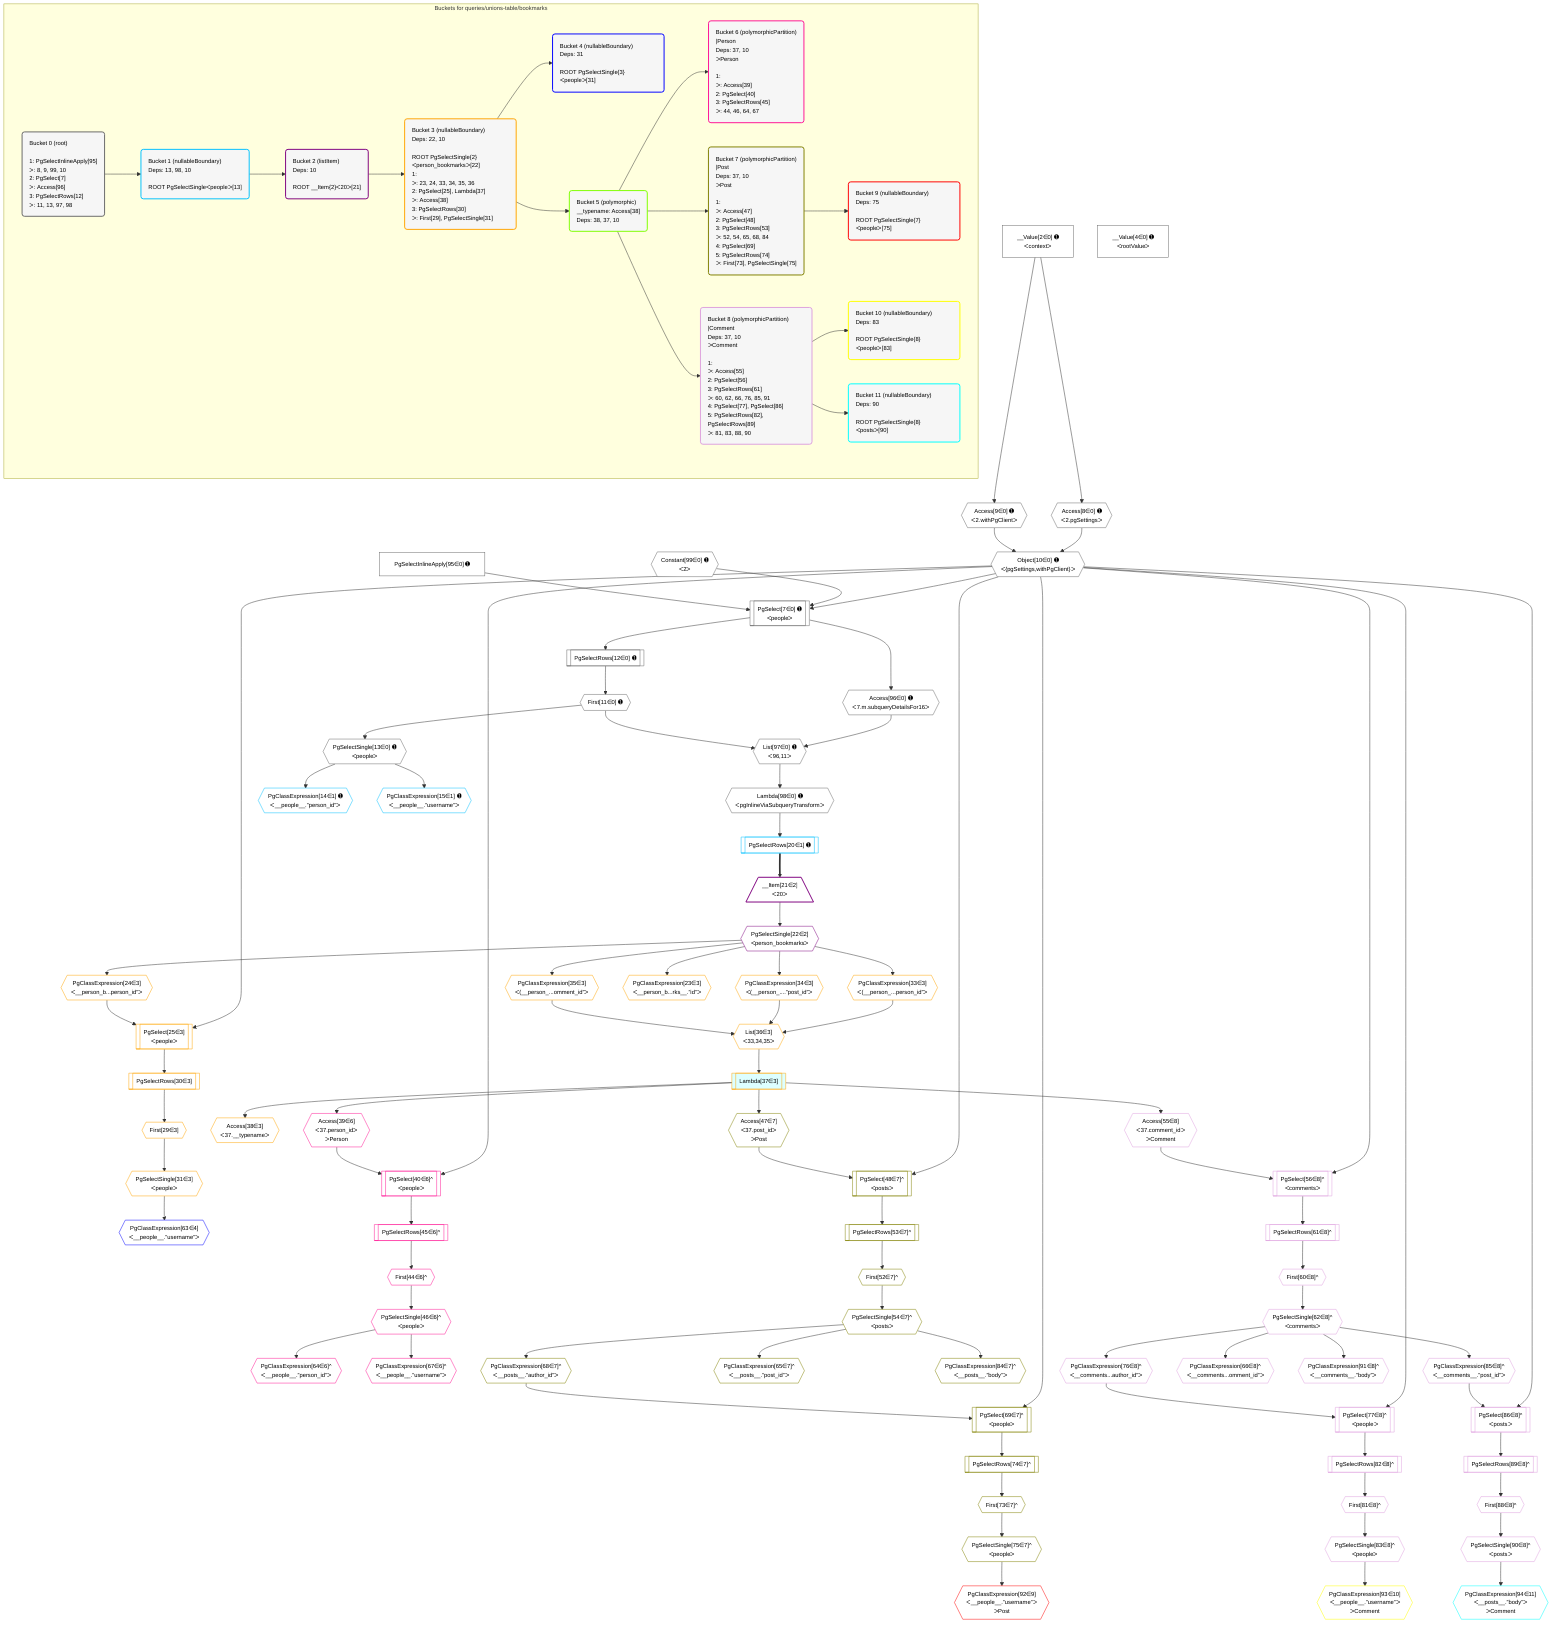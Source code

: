 %%{init: {'themeVariables': { 'fontSize': '12px'}}}%%
graph TD
    classDef path fill:#eee,stroke:#000,color:#000
    classDef plan fill:#fff,stroke-width:1px,color:#000
    classDef itemplan fill:#fff,stroke-width:2px,color:#000
    classDef unbatchedplan fill:#dff,stroke-width:1px,color:#000
    classDef sideeffectplan fill:#fcc,stroke-width:2px,color:#000
    classDef bucket fill:#f6f6f6,color:#000,stroke-width:2px,text-align:left

    subgraph "Buckets for queries/unions-table/bookmarks"
    Bucket0("Bucket 0 (root)<br /><br />1: PgSelectInlineApply[95]<br />ᐳ: 8, 9, 99, 10<br />2: PgSelect[7]<br />ᐳ: Access[96]<br />3: PgSelectRows[12]<br />ᐳ: 11, 13, 97, 98"):::bucket
    Bucket1("Bucket 1 (nullableBoundary)<br />Deps: 13, 98, 10<br /><br />ROOT PgSelectSingleᐸpeopleᐳ[13]"):::bucket
    Bucket2("Bucket 2 (listItem)<br />Deps: 10<br /><br />ROOT __Item{2}ᐸ20ᐳ[21]"):::bucket
    Bucket3("Bucket 3 (nullableBoundary)<br />Deps: 22, 10<br /><br />ROOT PgSelectSingle{2}ᐸperson_bookmarksᐳ[22]<br />1: <br />ᐳ: 23, 24, 33, 34, 35, 36<br />2: PgSelect[25], Lambda[37]<br />ᐳ: Access[38]<br />3: PgSelectRows[30]<br />ᐳ: First[29], PgSelectSingle[31]"):::bucket
    Bucket4("Bucket 4 (nullableBoundary)<br />Deps: 31<br /><br />ROOT PgSelectSingle{3}ᐸpeopleᐳ[31]"):::bucket
    Bucket5("Bucket 5 (polymorphic)<br />__typename: Access[38]<br />Deps: 38, 37, 10"):::bucket
    Bucket6("Bucket 6 (polymorphicPartition)<br />|Person<br />Deps: 37, 10<br />ᐳPerson<br /><br />1: <br />ᐳ: Access[39]<br />2: PgSelect[40]<br />3: PgSelectRows[45]<br />ᐳ: 44, 46, 64, 67"):::bucket
    Bucket7("Bucket 7 (polymorphicPartition)<br />|Post<br />Deps: 37, 10<br />ᐳPost<br /><br />1: <br />ᐳ: Access[47]<br />2: PgSelect[48]<br />3: PgSelectRows[53]<br />ᐳ: 52, 54, 65, 68, 84<br />4: PgSelect[69]<br />5: PgSelectRows[74]<br />ᐳ: First[73], PgSelectSingle[75]"):::bucket
    Bucket8("Bucket 8 (polymorphicPartition)<br />|Comment<br />Deps: 37, 10<br />ᐳComment<br /><br />1: <br />ᐳ: Access[55]<br />2: PgSelect[56]<br />3: PgSelectRows[61]<br />ᐳ: 60, 62, 66, 76, 85, 91<br />4: PgSelect[77], PgSelect[86]<br />5: PgSelectRows[82], PgSelectRows[89]<br />ᐳ: 81, 83, 88, 90"):::bucket
    Bucket9("Bucket 9 (nullableBoundary)<br />Deps: 75<br /><br />ROOT PgSelectSingle{7}ᐸpeopleᐳ[75]"):::bucket
    Bucket10("Bucket 10 (nullableBoundary)<br />Deps: 83<br /><br />ROOT PgSelectSingle{8}ᐸpeopleᐳ[83]"):::bucket
    Bucket11("Bucket 11 (nullableBoundary)<br />Deps: 90<br /><br />ROOT PgSelectSingle{8}ᐸpostsᐳ[90]"):::bucket
    end
    Bucket0 --> Bucket1
    Bucket1 --> Bucket2
    Bucket2 --> Bucket3
    Bucket3 --> Bucket4 & Bucket5
    Bucket5 --> Bucket6 & Bucket7 & Bucket8
    Bucket7 --> Bucket9
    Bucket8 --> Bucket10 & Bucket11

    %% plan dependencies
    PgSelect7[["PgSelect[7∈0] ➊<br />ᐸpeopleᐳ"]]:::plan
    Object10{{"Object[10∈0] ➊<br />ᐸ{pgSettings,withPgClient}ᐳ"}}:::plan
    Constant99{{"Constant[99∈0] ➊<br />ᐸ2ᐳ"}}:::plan
    PgSelectInlineApply95["PgSelectInlineApply[95∈0] ➊"]:::plan
    Object10 & Constant99 & PgSelectInlineApply95 --> PgSelect7
    Access8{{"Access[8∈0] ➊<br />ᐸ2.pgSettingsᐳ"}}:::plan
    Access9{{"Access[9∈0] ➊<br />ᐸ2.withPgClientᐳ"}}:::plan
    Access8 & Access9 --> Object10
    List97{{"List[97∈0] ➊<br />ᐸ96,11ᐳ"}}:::plan
    Access96{{"Access[96∈0] ➊<br />ᐸ7.m.subqueryDetailsFor16ᐳ"}}:::plan
    First11{{"First[11∈0] ➊"}}:::plan
    Access96 & First11 --> List97
    __Value2["__Value[2∈0] ➊<br />ᐸcontextᐳ"]:::plan
    __Value2 --> Access8
    __Value2 --> Access9
    PgSelectRows12[["PgSelectRows[12∈0] ➊"]]:::plan
    PgSelectRows12 --> First11
    PgSelect7 --> PgSelectRows12
    PgSelectSingle13{{"PgSelectSingle[13∈0] ➊<br />ᐸpeopleᐳ"}}:::plan
    First11 --> PgSelectSingle13
    PgSelect7 --> Access96
    Lambda98{{"Lambda[98∈0] ➊<br />ᐸpgInlineViaSubqueryTransformᐳ"}}:::plan
    List97 --> Lambda98
    __Value4["__Value[4∈0] ➊<br />ᐸrootValueᐳ"]:::plan
    PgClassExpression14{{"PgClassExpression[14∈1] ➊<br />ᐸ__people__.”person_id”ᐳ"}}:::plan
    PgSelectSingle13 --> PgClassExpression14
    PgClassExpression15{{"PgClassExpression[15∈1] ➊<br />ᐸ__people__.”username”ᐳ"}}:::plan
    PgSelectSingle13 --> PgClassExpression15
    PgSelectRows20[["PgSelectRows[20∈1] ➊"]]:::plan
    Lambda98 --> PgSelectRows20
    __Item21[/"__Item[21∈2]<br />ᐸ20ᐳ"\]:::itemplan
    PgSelectRows20 ==> __Item21
    PgSelectSingle22{{"PgSelectSingle[22∈2]<br />ᐸperson_bookmarksᐳ"}}:::plan
    __Item21 --> PgSelectSingle22
    List36{{"List[36∈3]<br />ᐸ33,34,35ᐳ"}}:::plan
    PgClassExpression33{{"PgClassExpression[33∈3]<br />ᐸ(__person_...person_id”ᐳ"}}:::plan
    PgClassExpression34{{"PgClassExpression[34∈3]<br />ᐸ(__person_....”post_id”ᐳ"}}:::plan
    PgClassExpression35{{"PgClassExpression[35∈3]<br />ᐸ(__person_...omment_id”ᐳ"}}:::plan
    PgClassExpression33 & PgClassExpression34 & PgClassExpression35 --> List36
    PgSelect25[["PgSelect[25∈3]<br />ᐸpeopleᐳ"]]:::plan
    PgClassExpression24{{"PgClassExpression[24∈3]<br />ᐸ__person_b...person_id”ᐳ"}}:::plan
    Object10 & PgClassExpression24 --> PgSelect25
    PgClassExpression23{{"PgClassExpression[23∈3]<br />ᐸ__person_b...rks__.”id”ᐳ"}}:::plan
    PgSelectSingle22 --> PgClassExpression23
    PgSelectSingle22 --> PgClassExpression24
    First29{{"First[29∈3]"}}:::plan
    PgSelectRows30[["PgSelectRows[30∈3]"]]:::plan
    PgSelectRows30 --> First29
    PgSelect25 --> PgSelectRows30
    PgSelectSingle31{{"PgSelectSingle[31∈3]<br />ᐸpeopleᐳ"}}:::plan
    First29 --> PgSelectSingle31
    PgSelectSingle22 --> PgClassExpression33
    PgSelectSingle22 --> PgClassExpression34
    PgSelectSingle22 --> PgClassExpression35
    Lambda37[["Lambda[37∈3]"]]:::unbatchedplan
    List36 --> Lambda37
    Access38{{"Access[38∈3]<br />ᐸ37.__typenameᐳ"}}:::plan
    Lambda37 --> Access38
    PgClassExpression63{{"PgClassExpression[63∈4]<br />ᐸ__people__.”username”ᐳ"}}:::plan
    PgSelectSingle31 --> PgClassExpression63
    PgSelect40[["PgSelect[40∈6]^<br />ᐸpeopleᐳ"]]:::plan
    Access39{{"Access[39∈6]<br />ᐸ37.person_idᐳ<br />ᐳPerson"}}:::plan
    Object10 & Access39 --> PgSelect40
    Lambda37 --> Access39
    First44{{"First[44∈6]^"}}:::plan
    PgSelectRows45[["PgSelectRows[45∈6]^"]]:::plan
    PgSelectRows45 --> First44
    PgSelect40 --> PgSelectRows45
    PgSelectSingle46{{"PgSelectSingle[46∈6]^<br />ᐸpeopleᐳ"}}:::plan
    First44 --> PgSelectSingle46
    PgClassExpression64{{"PgClassExpression[64∈6]^<br />ᐸ__people__.”person_id”ᐳ"}}:::plan
    PgSelectSingle46 --> PgClassExpression64
    PgClassExpression67{{"PgClassExpression[67∈6]^<br />ᐸ__people__.”username”ᐳ"}}:::plan
    PgSelectSingle46 --> PgClassExpression67
    PgSelect48[["PgSelect[48∈7]^<br />ᐸpostsᐳ"]]:::plan
    Access47{{"Access[47∈7]<br />ᐸ37.post_idᐳ<br />ᐳPost"}}:::plan
    Object10 & Access47 --> PgSelect48
    PgSelect69[["PgSelect[69∈7]^<br />ᐸpeopleᐳ"]]:::plan
    PgClassExpression68{{"PgClassExpression[68∈7]^<br />ᐸ__posts__.”author_id”ᐳ"}}:::plan
    Object10 & PgClassExpression68 --> PgSelect69
    Lambda37 --> Access47
    First52{{"First[52∈7]^"}}:::plan
    PgSelectRows53[["PgSelectRows[53∈7]^"]]:::plan
    PgSelectRows53 --> First52
    PgSelect48 --> PgSelectRows53
    PgSelectSingle54{{"PgSelectSingle[54∈7]^<br />ᐸpostsᐳ"}}:::plan
    First52 --> PgSelectSingle54
    PgClassExpression65{{"PgClassExpression[65∈7]^<br />ᐸ__posts__.”post_id”ᐳ"}}:::plan
    PgSelectSingle54 --> PgClassExpression65
    PgSelectSingle54 --> PgClassExpression68
    First73{{"First[73∈7]^"}}:::plan
    PgSelectRows74[["PgSelectRows[74∈7]^"]]:::plan
    PgSelectRows74 --> First73
    PgSelect69 --> PgSelectRows74
    PgSelectSingle75{{"PgSelectSingle[75∈7]^<br />ᐸpeopleᐳ"}}:::plan
    First73 --> PgSelectSingle75
    PgClassExpression84{{"PgClassExpression[84∈7]^<br />ᐸ__posts__.”body”ᐳ"}}:::plan
    PgSelectSingle54 --> PgClassExpression84
    PgSelect56[["PgSelect[56∈8]^<br />ᐸcommentsᐳ"]]:::plan
    Access55{{"Access[55∈8]<br />ᐸ37.comment_idᐳ<br />ᐳComment"}}:::plan
    Object10 & Access55 --> PgSelect56
    PgSelect77[["PgSelect[77∈8]^<br />ᐸpeopleᐳ"]]:::plan
    PgClassExpression76{{"PgClassExpression[76∈8]^<br />ᐸ__comments...author_id”ᐳ"}}:::plan
    Object10 & PgClassExpression76 --> PgSelect77
    PgSelect86[["PgSelect[86∈8]^<br />ᐸpostsᐳ"]]:::plan
    PgClassExpression85{{"PgClassExpression[85∈8]^<br />ᐸ__comments__.”post_id”ᐳ"}}:::plan
    Object10 & PgClassExpression85 --> PgSelect86
    Lambda37 --> Access55
    First60{{"First[60∈8]^"}}:::plan
    PgSelectRows61[["PgSelectRows[61∈8]^"]]:::plan
    PgSelectRows61 --> First60
    PgSelect56 --> PgSelectRows61
    PgSelectSingle62{{"PgSelectSingle[62∈8]^<br />ᐸcommentsᐳ"}}:::plan
    First60 --> PgSelectSingle62
    PgClassExpression66{{"PgClassExpression[66∈8]^<br />ᐸ__comments...omment_id”ᐳ"}}:::plan
    PgSelectSingle62 --> PgClassExpression66
    PgSelectSingle62 --> PgClassExpression76
    First81{{"First[81∈8]^"}}:::plan
    PgSelectRows82[["PgSelectRows[82∈8]^"]]:::plan
    PgSelectRows82 --> First81
    PgSelect77 --> PgSelectRows82
    PgSelectSingle83{{"PgSelectSingle[83∈8]^<br />ᐸpeopleᐳ"}}:::plan
    First81 --> PgSelectSingle83
    PgSelectSingle62 --> PgClassExpression85
    First88{{"First[88∈8]^"}}:::plan
    PgSelectRows89[["PgSelectRows[89∈8]^"]]:::plan
    PgSelectRows89 --> First88
    PgSelect86 --> PgSelectRows89
    PgSelectSingle90{{"PgSelectSingle[90∈8]^<br />ᐸpostsᐳ"}}:::plan
    First88 --> PgSelectSingle90
    PgClassExpression91{{"PgClassExpression[91∈8]^<br />ᐸ__comments__.”body”ᐳ"}}:::plan
    PgSelectSingle62 --> PgClassExpression91
    PgClassExpression92{{"PgClassExpression[92∈9]<br />ᐸ__people__.”username”ᐳ<br />ᐳPost"}}:::plan
    PgSelectSingle75 --> PgClassExpression92
    PgClassExpression93{{"PgClassExpression[93∈10]<br />ᐸ__people__.”username”ᐳ<br />ᐳComment"}}:::plan
    PgSelectSingle83 --> PgClassExpression93
    PgClassExpression94{{"PgClassExpression[94∈11]<br />ᐸ__posts__.”body”ᐳ<br />ᐳComment"}}:::plan
    PgSelectSingle90 --> PgClassExpression94

    %% define steps
    classDef bucket0 stroke:#696969
    class Bucket0,__Value2,__Value4,PgSelect7,Access8,Access9,Object10,First11,PgSelectRows12,PgSelectSingle13,PgSelectInlineApply95,Access96,List97,Lambda98,Constant99 bucket0
    classDef bucket1 stroke:#00bfff
    class Bucket1,PgClassExpression14,PgClassExpression15,PgSelectRows20 bucket1
    classDef bucket2 stroke:#7f007f
    class Bucket2,__Item21,PgSelectSingle22 bucket2
    classDef bucket3 stroke:#ffa500
    class Bucket3,PgClassExpression23,PgClassExpression24,PgSelect25,First29,PgSelectRows30,PgSelectSingle31,PgClassExpression33,PgClassExpression34,PgClassExpression35,List36,Lambda37,Access38 bucket3
    classDef bucket4 stroke:#0000ff
    class Bucket4,PgClassExpression63 bucket4
    classDef bucket5 stroke:#7fff00
    class Bucket5 bucket5
    classDef bucket6 stroke:#ff1493
    class Bucket6,Access39,PgSelect40,First44,PgSelectRows45,PgSelectSingle46,PgClassExpression64,PgClassExpression67 bucket6
    classDef bucket7 stroke:#808000
    class Bucket7,Access47,PgSelect48,First52,PgSelectRows53,PgSelectSingle54,PgClassExpression65,PgClassExpression68,PgSelect69,First73,PgSelectRows74,PgSelectSingle75,PgClassExpression84 bucket7
    classDef bucket8 stroke:#dda0dd
    class Bucket8,Access55,PgSelect56,First60,PgSelectRows61,PgSelectSingle62,PgClassExpression66,PgClassExpression76,PgSelect77,First81,PgSelectRows82,PgSelectSingle83,PgClassExpression85,PgSelect86,First88,PgSelectRows89,PgSelectSingle90,PgClassExpression91 bucket8
    classDef bucket9 stroke:#ff0000
    class Bucket9,PgClassExpression92 bucket9
    classDef bucket10 stroke:#ffff00
    class Bucket10,PgClassExpression93 bucket10
    classDef bucket11 stroke:#00ffff
    class Bucket11,PgClassExpression94 bucket11